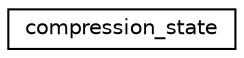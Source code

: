 digraph "Graphical Class Hierarchy"
{
  edge [fontname="Helvetica",fontsize="10",labelfontname="Helvetica",labelfontsize="10"];
  node [fontname="Helvetica",fontsize="10",shape=record];
  rankdir="LR";
  Node1 [label="compression_state",height=0.2,width=0.4,color="black", fillcolor="white", style="filled",URL="$structcompression__state.html"];
}
